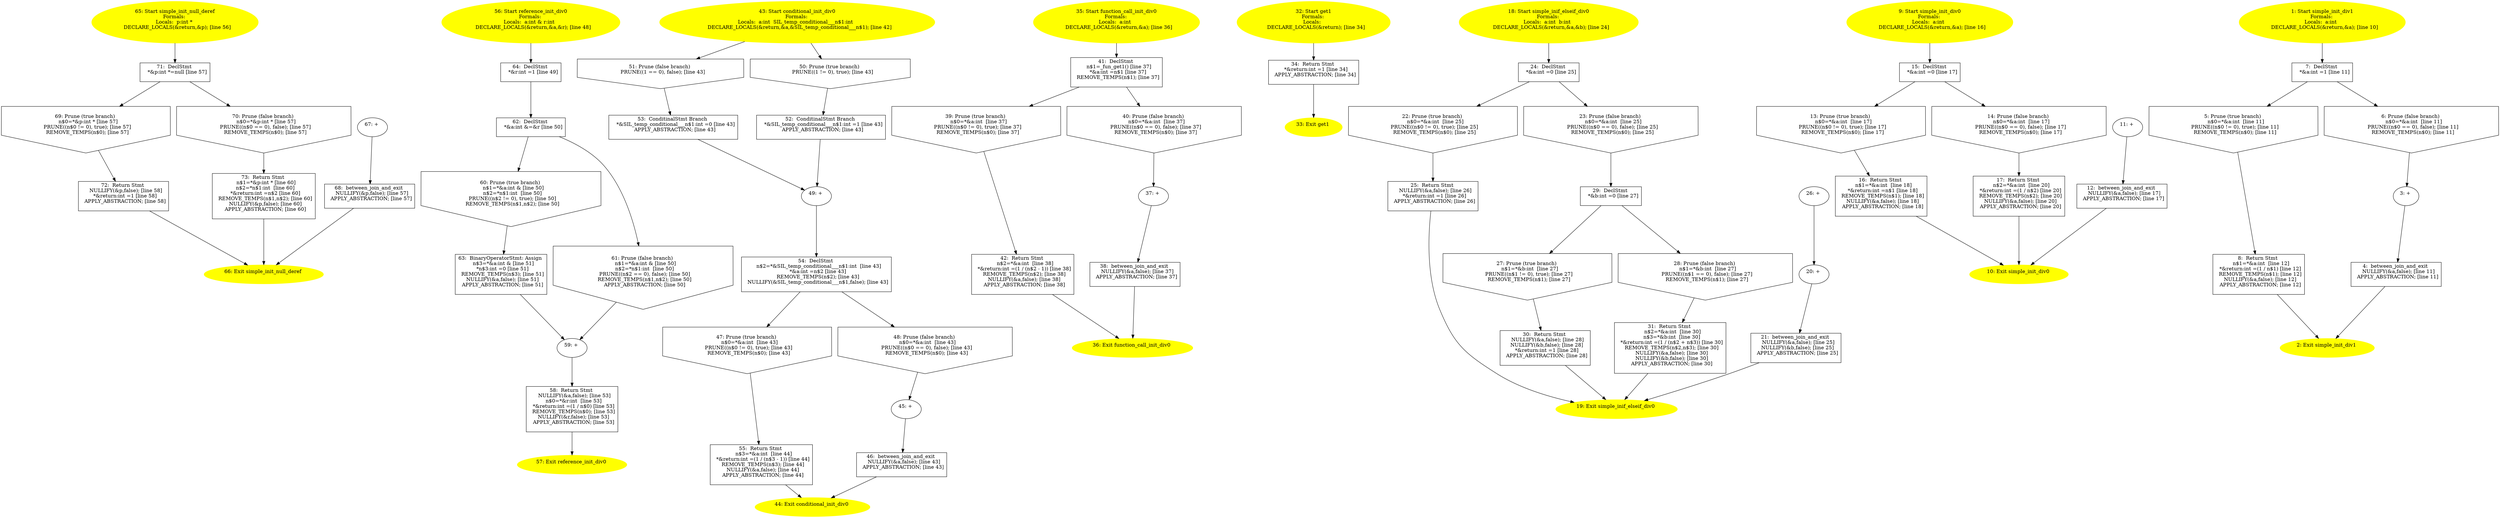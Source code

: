 digraph iCFG {
73 [label="73:  Return Stmt \n   n$1=*&p:int * [line 60]\n  n$2=*n$1:int  [line 60]\n  *&return:int =n$2 [line 60]\n  REMOVE_TEMPS(n$1,n$2); [line 60]\n  NULLIFY(&p,false); [line 60]\n  APPLY_ABSTRACTION; [line 60]\n " shape="box"]
	

	 73 -> 66 ;
72 [label="72:  Return Stmt \n   NULLIFY(&p,false); [line 58]\n  *&return:int =1 [line 58]\n  APPLY_ABSTRACTION; [line 58]\n " shape="box"]
	

	 72 -> 66 ;
71 [label="71:  DeclStmt \n   *&p:int *=null [line 57]\n " shape="box"]
	

	 71 -> 69 ;
	 71 -> 70 ;
70 [label="70: Prune (false branch) \n   n$0=*&p:int * [line 57]\n  PRUNE((n$0 == 0), false); [line 57]\n  REMOVE_TEMPS(n$0); [line 57]\n " shape="invhouse"]
	

	 70 -> 73 ;
69 [label="69: Prune (true branch) \n   n$0=*&p:int * [line 57]\n  PRUNE((n$0 != 0), true); [line 57]\n  REMOVE_TEMPS(n$0); [line 57]\n " shape="invhouse"]
	

	 69 -> 72 ;
68 [label="68:  between_join_and_exit \n   NULLIFY(&p,false); [line 57]\n  APPLY_ABSTRACTION; [line 57]\n " shape="box"]
	

	 68 -> 66 ;
67 [label="67: + \n  " ]
	

	 67 -> 68 ;
66 [label="66: Exit simple_init_null_deref \n  " color=yellow style=filled]
	

65 [label="65: Start simple_init_null_deref\nFormals: \nLocals:  p:int * \n   DECLARE_LOCALS(&return,&p); [line 56]\n " color=yellow style=filled]
	

	 65 -> 71 ;
64 [label="64:  DeclStmt \n   *&r:int =1 [line 49]\n " shape="box"]
	

	 64 -> 62 ;
63 [label="63:  BinaryOperatorStmt: Assign \n   n$3=*&a:int & [line 51]\n  *n$3:int =0 [line 51]\n  REMOVE_TEMPS(n$3); [line 51]\n  NULLIFY(&a,false); [line 51]\n  APPLY_ABSTRACTION; [line 51]\n " shape="box"]
	

	 63 -> 59 ;
62 [label="62:  DeclStmt \n   *&a:int &=&r [line 50]\n " shape="box"]
	

	 62 -> 60 ;
	 62 -> 61 ;
61 [label="61: Prune (false branch) \n   n$1=*&a:int & [line 50]\n  n$2=*n$1:int  [line 50]\n  PRUNE((n$2 == 0), false); [line 50]\n  REMOVE_TEMPS(n$1,n$2); [line 50]\n  APPLY_ABSTRACTION; [line 50]\n " shape="invhouse"]
	

	 61 -> 59 ;
60 [label="60: Prune (true branch) \n   n$1=*&a:int & [line 50]\n  n$2=*n$1:int  [line 50]\n  PRUNE((n$2 != 0), true); [line 50]\n  REMOVE_TEMPS(n$1,n$2); [line 50]\n " shape="invhouse"]
	

	 60 -> 63 ;
59 [label="59: + \n  " ]
	

	 59 -> 58 ;
58 [label="58:  Return Stmt \n   NULLIFY(&a,false); [line 53]\n  n$0=*&r:int  [line 53]\n  *&return:int =(1 / n$0) [line 53]\n  REMOVE_TEMPS(n$0); [line 53]\n  NULLIFY(&r,false); [line 53]\n  APPLY_ABSTRACTION; [line 53]\n " shape="box"]
	

	 58 -> 57 ;
57 [label="57: Exit reference_init_div0 \n  " color=yellow style=filled]
	

56 [label="56: Start reference_init_div0\nFormals: \nLocals:  a:int & r:int  \n   DECLARE_LOCALS(&return,&a,&r); [line 48]\n " color=yellow style=filled]
	

	 56 -> 64 ;
55 [label="55:  Return Stmt \n   n$3=*&a:int  [line 44]\n  *&return:int =(1 / (n$3 - 1)) [line 44]\n  REMOVE_TEMPS(n$3); [line 44]\n  NULLIFY(&a,false); [line 44]\n  APPLY_ABSTRACTION; [line 44]\n " shape="box"]
	

	 55 -> 44 ;
54 [label="54:  DeclStmt \n   n$2=*&SIL_temp_conditional___n$1:int  [line 43]\n  *&a:int =n$2 [line 43]\n  REMOVE_TEMPS(n$2); [line 43]\n  NULLIFY(&SIL_temp_conditional___n$1,false); [line 43]\n " shape="box"]
	

	 54 -> 47 ;
	 54 -> 48 ;
53 [label="53:  ConditinalStmt Branch \n   *&SIL_temp_conditional___n$1:int =0 [line 43]\n  APPLY_ABSTRACTION; [line 43]\n " shape="box"]
	

	 53 -> 49 ;
52 [label="52:  ConditinalStmt Branch \n   *&SIL_temp_conditional___n$1:int =1 [line 43]\n  APPLY_ABSTRACTION; [line 43]\n " shape="box"]
	

	 52 -> 49 ;
51 [label="51: Prune (false branch) \n   PRUNE((1 == 0), false); [line 43]\n " shape="invhouse"]
	

	 51 -> 53 ;
50 [label="50: Prune (true branch) \n   PRUNE((1 != 0), true); [line 43]\n " shape="invhouse"]
	

	 50 -> 52 ;
49 [label="49: + \n  " ]
	

	 49 -> 54 ;
48 [label="48: Prune (false branch) \n   n$0=*&a:int  [line 43]\n  PRUNE((n$0 == 0), false); [line 43]\n  REMOVE_TEMPS(n$0); [line 43]\n " shape="invhouse"]
	

	 48 -> 45 ;
47 [label="47: Prune (true branch) \n   n$0=*&a:int  [line 43]\n  PRUNE((n$0 != 0), true); [line 43]\n  REMOVE_TEMPS(n$0); [line 43]\n " shape="invhouse"]
	

	 47 -> 55 ;
46 [label="46:  between_join_and_exit \n   NULLIFY(&a,false); [line 43]\n  APPLY_ABSTRACTION; [line 43]\n " shape="box"]
	

	 46 -> 44 ;
45 [label="45: + \n  " ]
	

	 45 -> 46 ;
44 [label="44: Exit conditional_init_div0 \n  " color=yellow style=filled]
	

43 [label="43: Start conditional_init_div0\nFormals: \nLocals:  a:int  SIL_temp_conditional___n$1:int  \n   DECLARE_LOCALS(&return,&a,&SIL_temp_conditional___n$1); [line 42]\n " color=yellow style=filled]
	

	 43 -> 50 ;
	 43 -> 51 ;
42 [label="42:  Return Stmt \n   n$2=*&a:int  [line 38]\n  *&return:int =(1 / (n$2 - 1)) [line 38]\n  REMOVE_TEMPS(n$2); [line 38]\n  NULLIFY(&a,false); [line 38]\n  APPLY_ABSTRACTION; [line 38]\n " shape="box"]
	

	 42 -> 36 ;
41 [label="41:  DeclStmt \n   n$1=_fun_get1() [line 37]\n  *&a:int =n$1 [line 37]\n  REMOVE_TEMPS(n$1); [line 37]\n " shape="box"]
	

	 41 -> 39 ;
	 41 -> 40 ;
40 [label="40: Prune (false branch) \n   n$0=*&a:int  [line 37]\n  PRUNE((n$0 == 0), false); [line 37]\n  REMOVE_TEMPS(n$0); [line 37]\n " shape="invhouse"]
	

	 40 -> 37 ;
39 [label="39: Prune (true branch) \n   n$0=*&a:int  [line 37]\n  PRUNE((n$0 != 0), true); [line 37]\n  REMOVE_TEMPS(n$0); [line 37]\n " shape="invhouse"]
	

	 39 -> 42 ;
38 [label="38:  between_join_and_exit \n   NULLIFY(&a,false); [line 37]\n  APPLY_ABSTRACTION; [line 37]\n " shape="box"]
	

	 38 -> 36 ;
37 [label="37: + \n  " ]
	

	 37 -> 38 ;
36 [label="36: Exit function_call_init_div0 \n  " color=yellow style=filled]
	

35 [label="35: Start function_call_init_div0\nFormals: \nLocals:  a:int  \n   DECLARE_LOCALS(&return,&a); [line 36]\n " color=yellow style=filled]
	

	 35 -> 41 ;
34 [label="34:  Return Stmt \n   *&return:int =1 [line 34]\n  APPLY_ABSTRACTION; [line 34]\n " shape="box"]
	

	 34 -> 33 ;
33 [label="33: Exit get1 \n  " color=yellow style=filled]
	

32 [label="32: Start get1\nFormals: \nLocals:  \n   DECLARE_LOCALS(&return); [line 34]\n " color=yellow style=filled]
	

	 32 -> 34 ;
31 [label="31:  Return Stmt \n   n$2=*&a:int  [line 30]\n  n$3=*&b:int  [line 30]\n  *&return:int =(1 / (n$2 + n$3)) [line 30]\n  REMOVE_TEMPS(n$2,n$3); [line 30]\n  NULLIFY(&a,false); [line 30]\n  NULLIFY(&b,false); [line 30]\n  APPLY_ABSTRACTION; [line 30]\n " shape="box"]
	

	 31 -> 19 ;
30 [label="30:  Return Stmt \n   NULLIFY(&a,false); [line 28]\n  NULLIFY(&b,false); [line 28]\n  *&return:int =1 [line 28]\n  APPLY_ABSTRACTION; [line 28]\n " shape="box"]
	

	 30 -> 19 ;
29 [label="29:  DeclStmt \n   *&b:int =0 [line 27]\n " shape="box"]
	

	 29 -> 27 ;
	 29 -> 28 ;
28 [label="28: Prune (false branch) \n   n$1=*&b:int  [line 27]\n  PRUNE((n$1 == 0), false); [line 27]\n  REMOVE_TEMPS(n$1); [line 27]\n " shape="invhouse"]
	

	 28 -> 31 ;
27 [label="27: Prune (true branch) \n   n$1=*&b:int  [line 27]\n  PRUNE((n$1 != 0), true); [line 27]\n  REMOVE_TEMPS(n$1); [line 27]\n " shape="invhouse"]
	

	 27 -> 30 ;
26 [label="26: + \n  " ]
	

	 26 -> 20 ;
25 [label="25:  Return Stmt \n   NULLIFY(&a,false); [line 26]\n  *&return:int =1 [line 26]\n  APPLY_ABSTRACTION; [line 26]\n " shape="box"]
	

	 25 -> 19 ;
24 [label="24:  DeclStmt \n   *&a:int =0 [line 25]\n " shape="box"]
	

	 24 -> 22 ;
	 24 -> 23 ;
23 [label="23: Prune (false branch) \n   n$0=*&a:int  [line 25]\n  PRUNE((n$0 == 0), false); [line 25]\n  REMOVE_TEMPS(n$0); [line 25]\n " shape="invhouse"]
	

	 23 -> 29 ;
22 [label="22: Prune (true branch) \n   n$0=*&a:int  [line 25]\n  PRUNE((n$0 != 0), true); [line 25]\n  REMOVE_TEMPS(n$0); [line 25]\n " shape="invhouse"]
	

	 22 -> 25 ;
21 [label="21:  between_join_and_exit \n   NULLIFY(&a,false); [line 25]\n  NULLIFY(&b,false); [line 25]\n  APPLY_ABSTRACTION; [line 25]\n " shape="box"]
	

	 21 -> 19 ;
20 [label="20: + \n  " ]
	

	 20 -> 21 ;
19 [label="19: Exit simple_inif_elseif_div0 \n  " color=yellow style=filled]
	

18 [label="18: Start simple_inif_elseif_div0\nFormals: \nLocals:  a:int  b:int  \n   DECLARE_LOCALS(&return,&a,&b); [line 24]\n " color=yellow style=filled]
	

	 18 -> 24 ;
17 [label="17:  Return Stmt \n   n$2=*&a:int  [line 20]\n  *&return:int =(1 / n$2) [line 20]\n  REMOVE_TEMPS(n$2); [line 20]\n  NULLIFY(&a,false); [line 20]\n  APPLY_ABSTRACTION; [line 20]\n " shape="box"]
	

	 17 -> 10 ;
16 [label="16:  Return Stmt \n   n$1=*&a:int  [line 18]\n  *&return:int =n$1 [line 18]\n  REMOVE_TEMPS(n$1); [line 18]\n  NULLIFY(&a,false); [line 18]\n  APPLY_ABSTRACTION; [line 18]\n " shape="box"]
	

	 16 -> 10 ;
15 [label="15:  DeclStmt \n   *&a:int =0 [line 17]\n " shape="box"]
	

	 15 -> 13 ;
	 15 -> 14 ;
14 [label="14: Prune (false branch) \n   n$0=*&a:int  [line 17]\n  PRUNE((n$0 == 0), false); [line 17]\n  REMOVE_TEMPS(n$0); [line 17]\n " shape="invhouse"]
	

	 14 -> 17 ;
13 [label="13: Prune (true branch) \n   n$0=*&a:int  [line 17]\n  PRUNE((n$0 != 0), true); [line 17]\n  REMOVE_TEMPS(n$0); [line 17]\n " shape="invhouse"]
	

	 13 -> 16 ;
12 [label="12:  between_join_and_exit \n   NULLIFY(&a,false); [line 17]\n  APPLY_ABSTRACTION; [line 17]\n " shape="box"]
	

	 12 -> 10 ;
11 [label="11: + \n  " ]
	

	 11 -> 12 ;
10 [label="10: Exit simple_init_div0 \n  " color=yellow style=filled]
	

9 [label="9: Start simple_init_div0\nFormals: \nLocals:  a:int  \n   DECLARE_LOCALS(&return,&a); [line 16]\n " color=yellow style=filled]
	

	 9 -> 15 ;
8 [label="8:  Return Stmt \n   n$1=*&a:int  [line 12]\n  *&return:int =(1 / n$1) [line 12]\n  REMOVE_TEMPS(n$1); [line 12]\n  NULLIFY(&a,false); [line 12]\n  APPLY_ABSTRACTION; [line 12]\n " shape="box"]
	

	 8 -> 2 ;
7 [label="7:  DeclStmt \n   *&a:int =1 [line 11]\n " shape="box"]
	

	 7 -> 5 ;
	 7 -> 6 ;
6 [label="6: Prune (false branch) \n   n$0=*&a:int  [line 11]\n  PRUNE((n$0 == 0), false); [line 11]\n  REMOVE_TEMPS(n$0); [line 11]\n " shape="invhouse"]
	

	 6 -> 3 ;
5 [label="5: Prune (true branch) \n   n$0=*&a:int  [line 11]\n  PRUNE((n$0 != 0), true); [line 11]\n  REMOVE_TEMPS(n$0); [line 11]\n " shape="invhouse"]
	

	 5 -> 8 ;
4 [label="4:  between_join_and_exit \n   NULLIFY(&a,false); [line 11]\n  APPLY_ABSTRACTION; [line 11]\n " shape="box"]
	

	 4 -> 2 ;
3 [label="3: + \n  " ]
	

	 3 -> 4 ;
2 [label="2: Exit simple_init_div1 \n  " color=yellow style=filled]
	

1 [label="1: Start simple_init_div1\nFormals: \nLocals:  a:int  \n   DECLARE_LOCALS(&return,&a); [line 10]\n " color=yellow style=filled]
	

	 1 -> 7 ;
}
